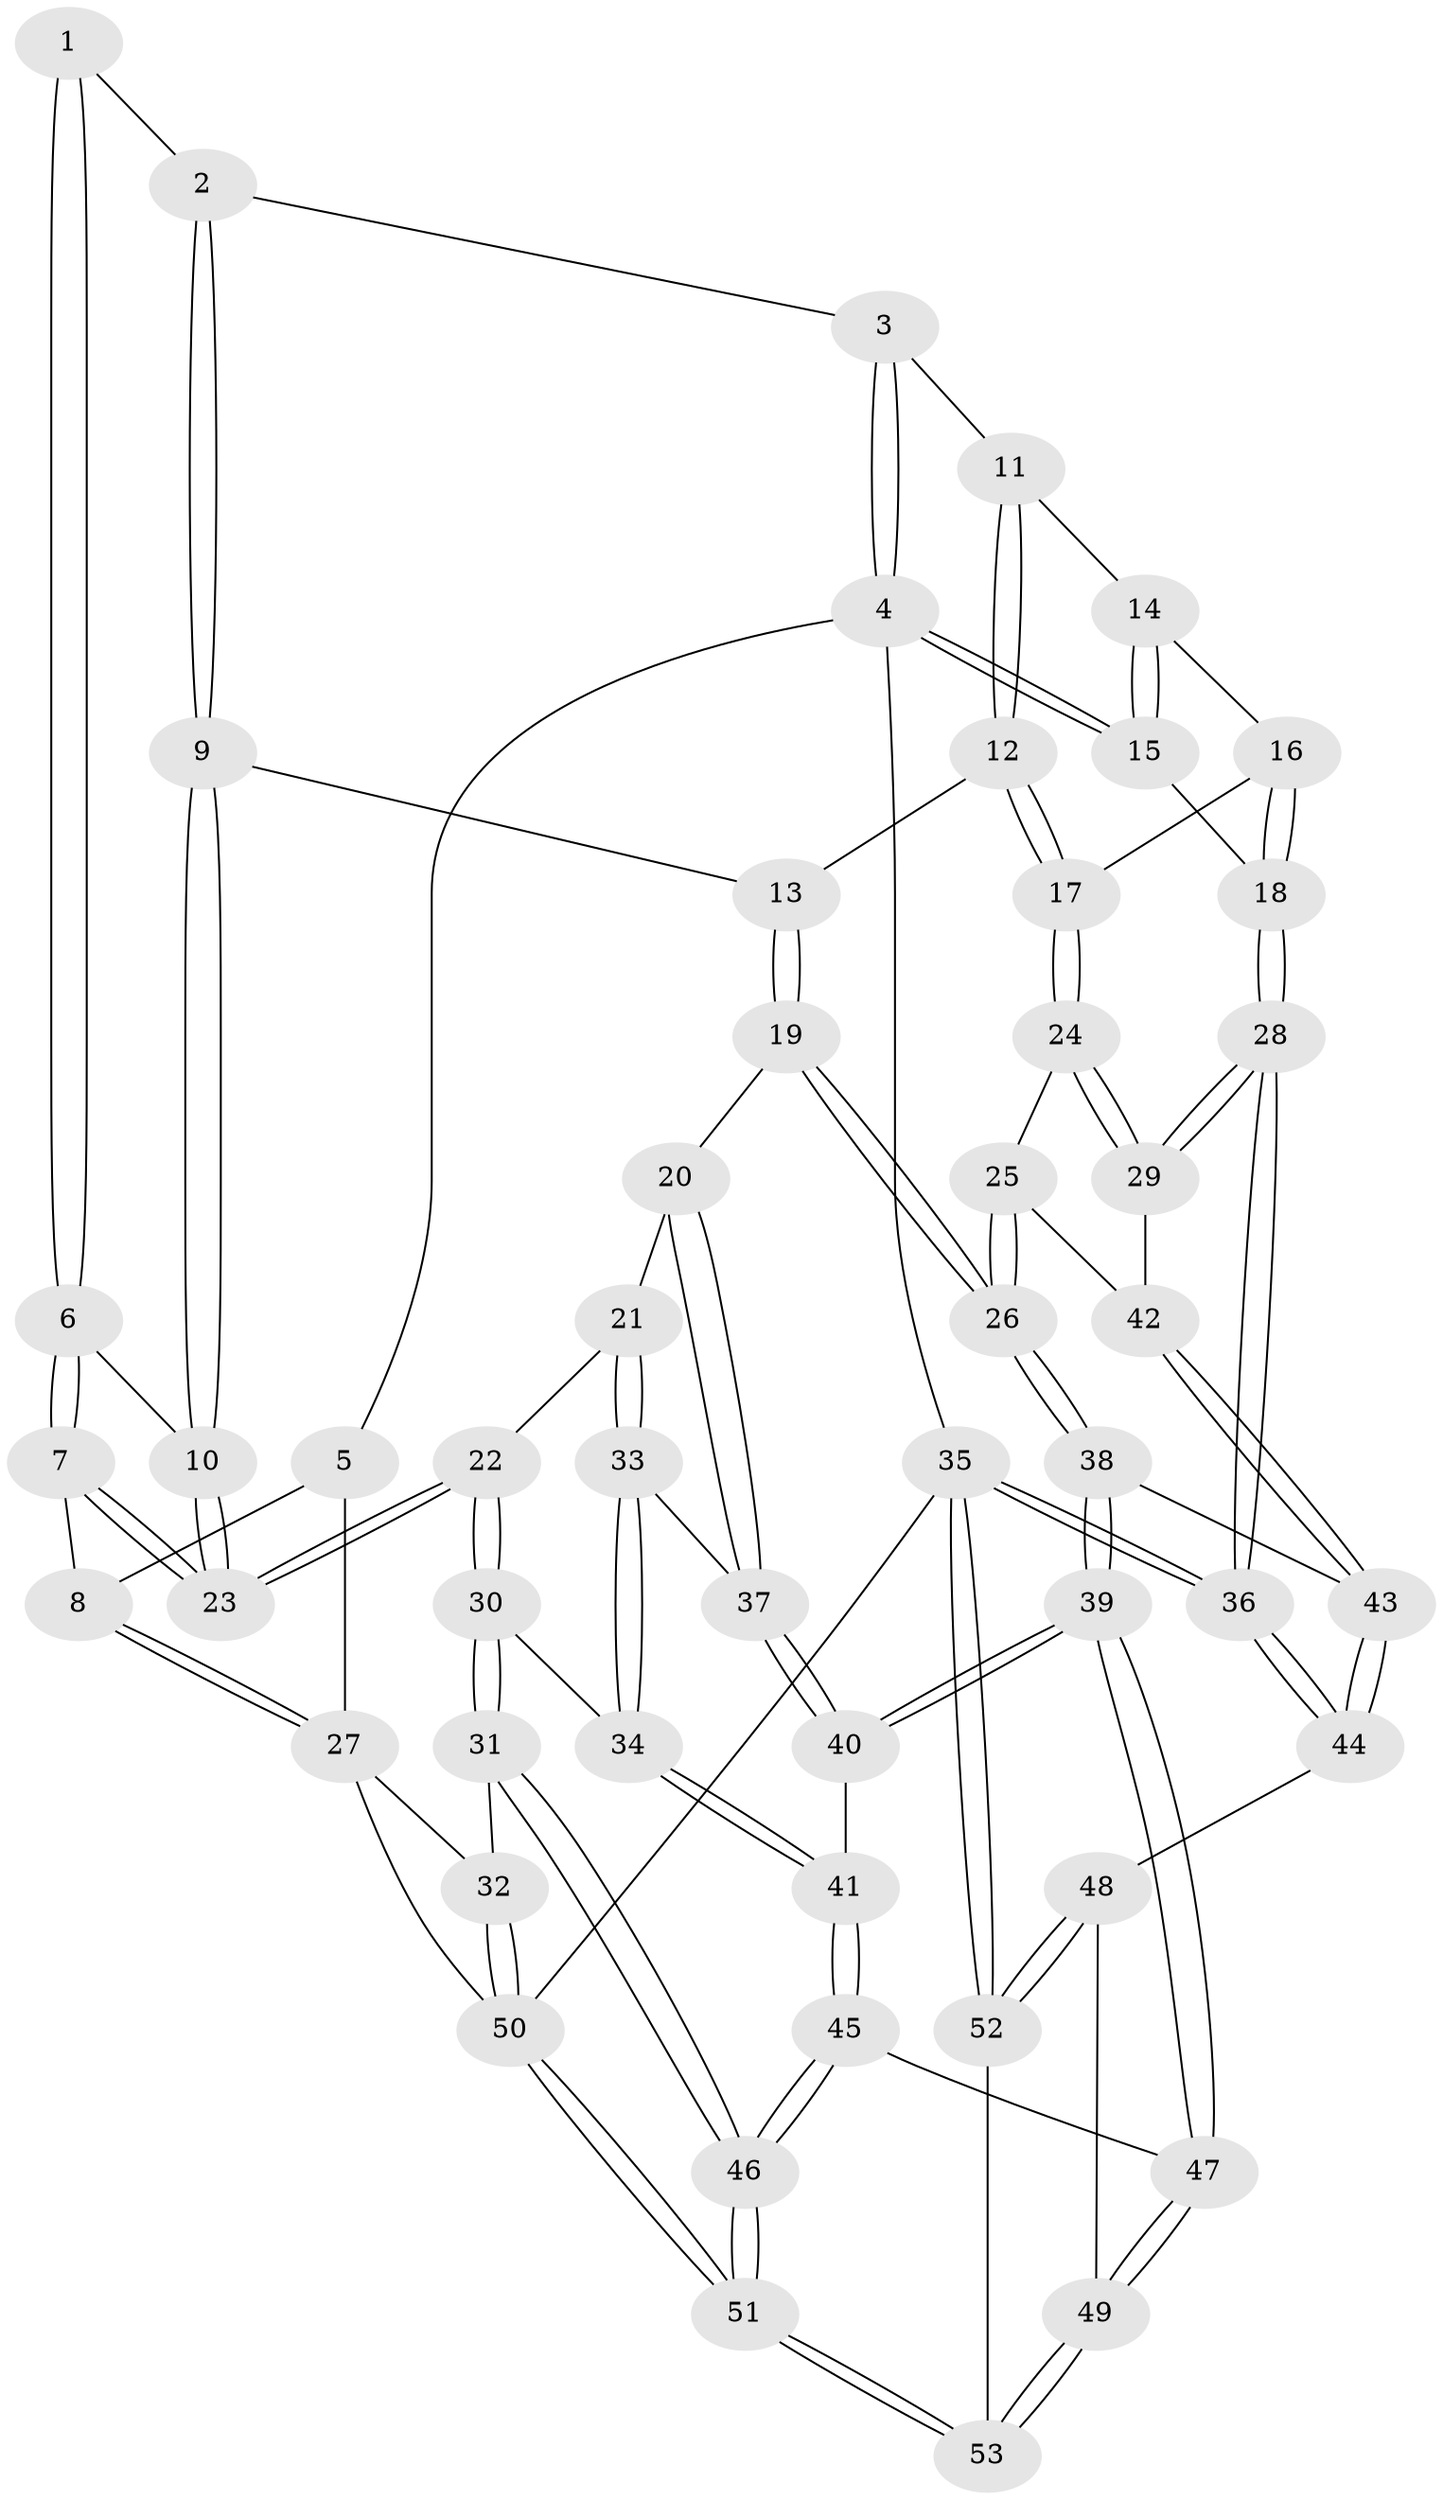 // coarse degree distribution, {3: 0.4074074074074074, 5: 0.037037037037037035, 4: 0.5185185185185185, 2: 0.037037037037037035}
// Generated by graph-tools (version 1.1) at 2025/38/03/04/25 23:38:33]
// undirected, 53 vertices, 129 edges
graph export_dot {
  node [color=gray90,style=filled];
  1 [pos="+0.27923739410634285+0"];
  2 [pos="+0.40178291528737836+0"];
  3 [pos="+0.7393854601383565+0"];
  4 [pos="+1+0"];
  5 [pos="+0.18727976032196766+0"];
  6 [pos="+0.26613340043005396+0"];
  7 [pos="+0.14234477518146488+0.2726579379221265"];
  8 [pos="+0.04378609958855272+0.23944559797327034"];
  9 [pos="+0.4580486596000538+0.2038438538168353"];
  10 [pos="+0.36595178054208416+0.25143000421031725"];
  11 [pos="+0.743354629949312+0"];
  12 [pos="+0.6232929736660914+0.20545378360976113"];
  13 [pos="+0.6123371058371365+0.20872736643337825"];
  14 [pos="+0.8789703673404649+0.07834334137122413"];
  15 [pos="+1+0.2557147176183528"];
  16 [pos="+0.8402977054014648+0.26874747253126124"];
  17 [pos="+0.7583651384801251+0.31975231718925795"];
  18 [pos="+1+0.2663085255035968"];
  19 [pos="+0.5143793536919181+0.5163740404560655"];
  20 [pos="+0.49952790758710786+0.5143425080174493"];
  21 [pos="+0.3065205171473163+0.4006311585699145"];
  22 [pos="+0.25557004412937195+0.36719776653943054"];
  23 [pos="+0.25364058221443864+0.35662091874802154"];
  24 [pos="+0.7844165020871143+0.507055342340077"];
  25 [pos="+0.7499578658474332+0.5396917709140359"];
  26 [pos="+0.6688133081226686+0.5998756784986585"];
  27 [pos="+0+0.22234370289700658"];
  28 [pos="+1+0.5211641910454258"];
  29 [pos="+1+0.5268598748485585"];
  30 [pos="+0.12390509459789564+0.6389564880872677"];
  31 [pos="+0.11563329547697113+0.6440356988998758"];
  32 [pos="+0+0.6847153551124645"];
  33 [pos="+0.36606445115887076+0.6547394963899127"];
  34 [pos="+0.27104844241376286+0.7015983343038941"];
  35 [pos="+1+1"];
  36 [pos="+1+0.9493443366185805"];
  37 [pos="+0.4061821150853109+0.6429995079732687"];
  38 [pos="+0.6541709927679648+0.734569888924952"];
  39 [pos="+0.6380225302297543+0.7597121366364845"];
  40 [pos="+0.45808223949433596+0.7461775906986068"];
  41 [pos="+0.3503983297436996+0.7986833448820844"];
  42 [pos="+0.8944278793392735+0.723893301502546"];
  43 [pos="+0.8821369773534913+0.818887777545539"];
  44 [pos="+0.9347033745488561+0.8663484615654704"];
  45 [pos="+0.3507346908234921+0.8867182589659022"];
  46 [pos="+0.21341384603904606+1"];
  47 [pos="+0.6109331051589681+0.9145356518487002"];
  48 [pos="+0.8736776610490028+0.9120375358449007"];
  49 [pos="+0.6371962119741028+1"];
  50 [pos="+0+1"];
  51 [pos="+0.14261131903699217+1"];
  52 [pos="+0.8150460704051572+1"];
  53 [pos="+0.6277016443514735+1"];
  1 -- 2;
  1 -- 6;
  1 -- 6;
  2 -- 3;
  2 -- 9;
  2 -- 9;
  3 -- 4;
  3 -- 4;
  3 -- 11;
  4 -- 5;
  4 -- 15;
  4 -- 15;
  4 -- 35;
  5 -- 8;
  5 -- 27;
  6 -- 7;
  6 -- 7;
  6 -- 10;
  7 -- 8;
  7 -- 23;
  7 -- 23;
  8 -- 27;
  8 -- 27;
  9 -- 10;
  9 -- 10;
  9 -- 13;
  10 -- 23;
  10 -- 23;
  11 -- 12;
  11 -- 12;
  11 -- 14;
  12 -- 13;
  12 -- 17;
  12 -- 17;
  13 -- 19;
  13 -- 19;
  14 -- 15;
  14 -- 15;
  14 -- 16;
  15 -- 18;
  16 -- 17;
  16 -- 18;
  16 -- 18;
  17 -- 24;
  17 -- 24;
  18 -- 28;
  18 -- 28;
  19 -- 20;
  19 -- 26;
  19 -- 26;
  20 -- 21;
  20 -- 37;
  20 -- 37;
  21 -- 22;
  21 -- 33;
  21 -- 33;
  22 -- 23;
  22 -- 23;
  22 -- 30;
  22 -- 30;
  24 -- 25;
  24 -- 29;
  24 -- 29;
  25 -- 26;
  25 -- 26;
  25 -- 42;
  26 -- 38;
  26 -- 38;
  27 -- 32;
  27 -- 50;
  28 -- 29;
  28 -- 29;
  28 -- 36;
  28 -- 36;
  29 -- 42;
  30 -- 31;
  30 -- 31;
  30 -- 34;
  31 -- 32;
  31 -- 46;
  31 -- 46;
  32 -- 50;
  32 -- 50;
  33 -- 34;
  33 -- 34;
  33 -- 37;
  34 -- 41;
  34 -- 41;
  35 -- 36;
  35 -- 36;
  35 -- 52;
  35 -- 52;
  35 -- 50;
  36 -- 44;
  36 -- 44;
  37 -- 40;
  37 -- 40;
  38 -- 39;
  38 -- 39;
  38 -- 43;
  39 -- 40;
  39 -- 40;
  39 -- 47;
  39 -- 47;
  40 -- 41;
  41 -- 45;
  41 -- 45;
  42 -- 43;
  42 -- 43;
  43 -- 44;
  43 -- 44;
  44 -- 48;
  45 -- 46;
  45 -- 46;
  45 -- 47;
  46 -- 51;
  46 -- 51;
  47 -- 49;
  47 -- 49;
  48 -- 49;
  48 -- 52;
  48 -- 52;
  49 -- 53;
  49 -- 53;
  50 -- 51;
  50 -- 51;
  51 -- 53;
  51 -- 53;
  52 -- 53;
}
